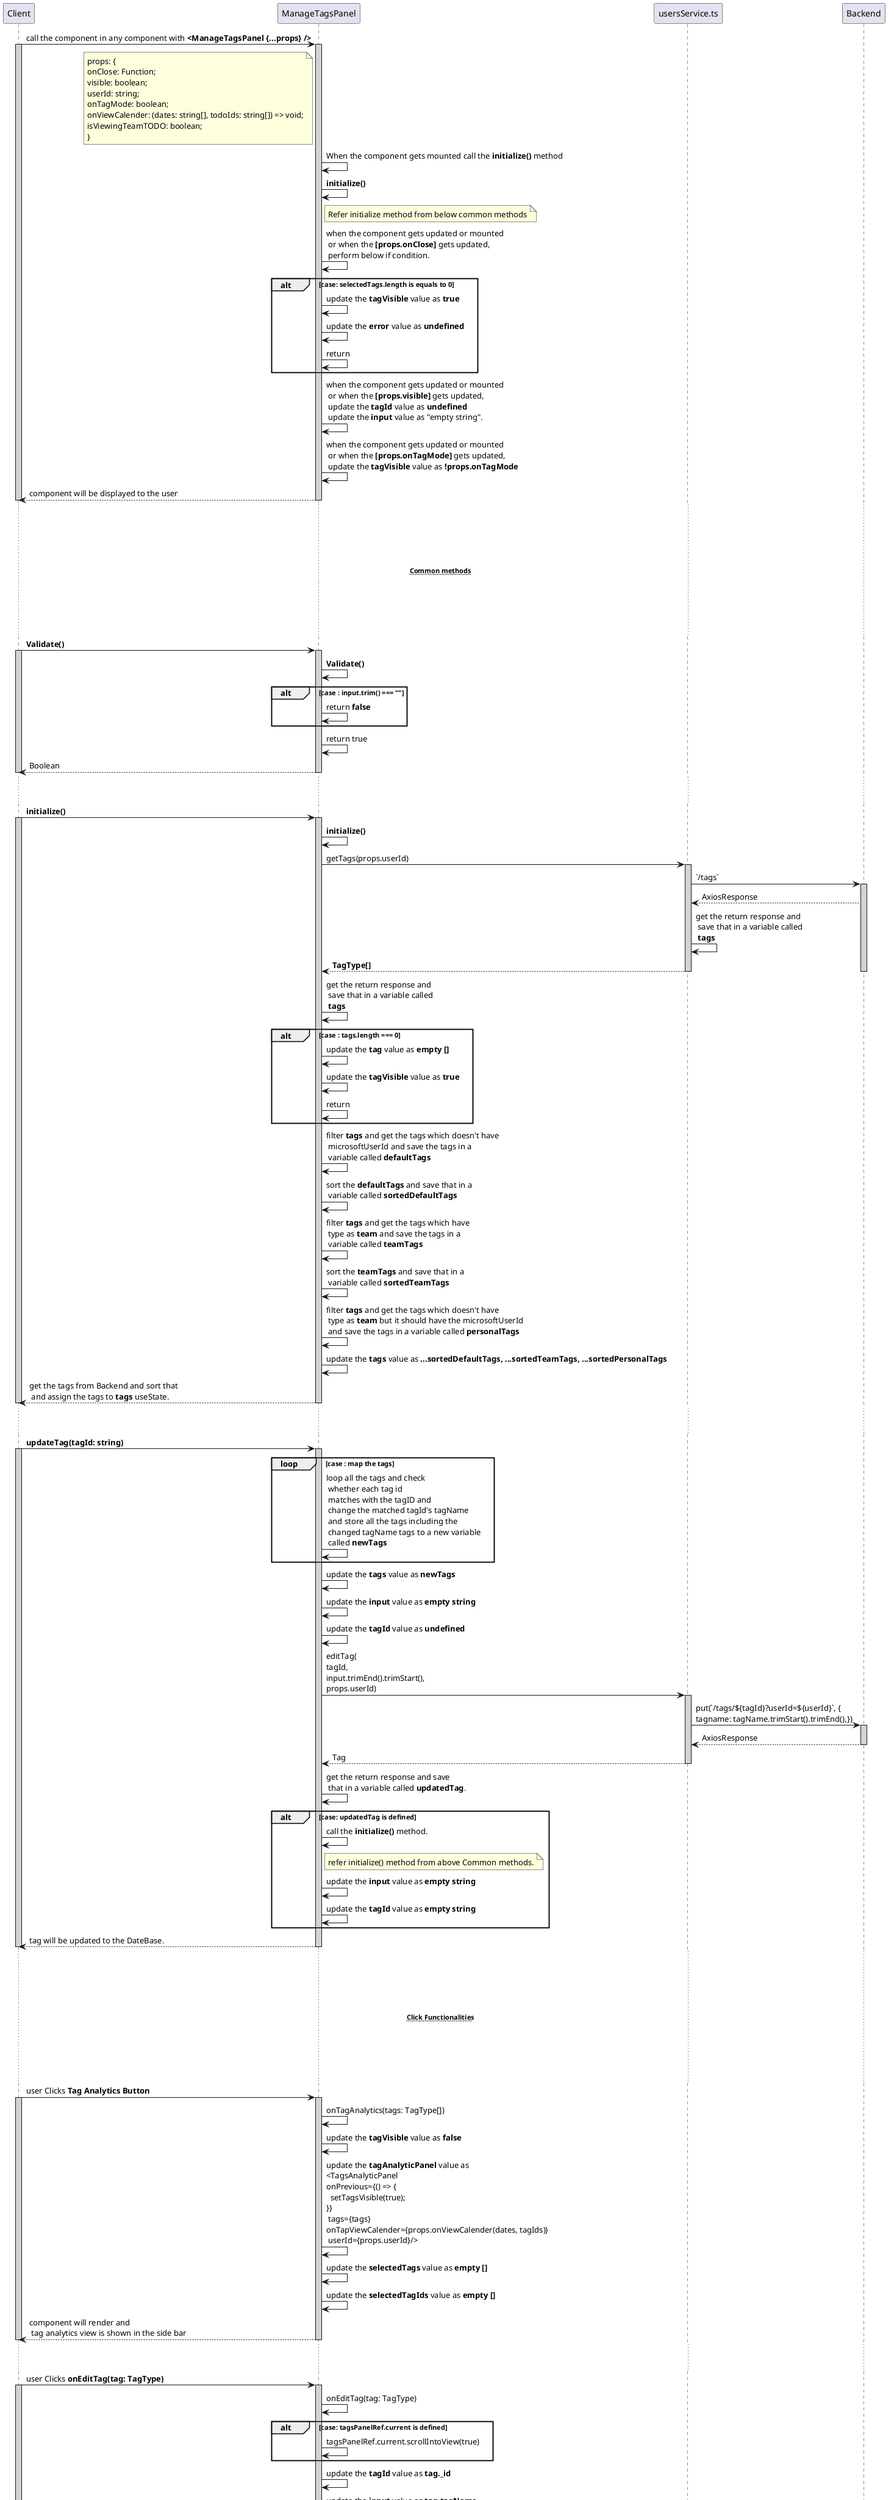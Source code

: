 @startuml manage tags panel
participant Client
participant ManageTagsPanel
participant usersService.ts
participant Backend

Client -> ManageTagsPanel : call the component in any component with **<ManageTagsPanel {...props} />**
activate Client #D3D3D3
    activate ManageTagsPanel #D3D3D3
        note left of ManageTagsPanel : props: {\nonClose: Function;\nvisible: boolean;\nuserId: string;\nonTagMode: boolean;\nonViewCalender: (dates: string[], todoIds: string[]) => void;\nisViewingTeamTODO: boolean;\n}
        ManageTagsPanel -> ManageTagsPanel : When the component gets mounted call the **initialize()** method
        ManageTagsPanel -> ManageTagsPanel : **initialize()**
        note right of ManageTagsPanel : Refer initialize method from below common methods
        ManageTagsPanel -> ManageTagsPanel : when the component gets updated or mounted\n or when the **[props.onClose]** gets updated,\n perform below if condition.
        alt case: selectedTags.length is equals to 0
            ManageTagsPanel -> ManageTagsPanel : update the **tagVisible** value as **true**
            ManageTagsPanel -> ManageTagsPanel : update the **error** value as **undefined**  
            ManageTagsPanel -> ManageTagsPanel : return
        end
        ManageTagsPanel -> ManageTagsPanel :  when the component gets updated or mounted\n or when the **[props.visible]** gets updated,\n update the **tagId** value as **undefined**\n update the **input** value as "empty string".
        ManageTagsPanel -> ManageTagsPanel :  when the component gets updated or mounted\n or when the **[props.onTagMode]** gets updated,\n update the **tagVisible** value as **!props.onTagMode**
        Client <-- ManageTagsPanel : component will be displayed to the user
    deactivate ManageTagsPanel
deactivate Client

... ...
... ...
...~~**Common methods**~~ ...
... ...
... ...

Client -> ManageTagsPanel : **Validate()**
activate Client #D3D3D3
    activate ManageTagsPanel #D3D3D3
        ManageTagsPanel -> ManageTagsPanel : **Validate()**
        alt case : input.trim() === ""
            ManageTagsPanel -> ManageTagsPanel : return **false**
        end
        ManageTagsPanel -> ManageTagsPanel : return true
        Client <-- ManageTagsPanel : Boolean
    deactivate ManageTagsPanel
deactivate Client

... ...

Client -> ManageTagsPanel : **initialize()**
activate Client #D3D3D3
    activate ManageTagsPanel #D3D3D3
        ManageTagsPanel -> ManageTagsPanel : **initialize()**
        ManageTagsPanel -> usersService.ts : getTags(props.userId)
        activate usersService.ts #D3D3D3
            usersService.ts ->  Backend : `/tags`
            activate Backend #D3D3D3
                usersService.ts <-- Backend : AxiosResponse
                usersService.ts -> usersService.ts : get the return response and\n save that in a variable called\n **tags**
                ManageTagsPanel <-- usersService.ts : **TagType[]**
            deactivate Backend
        deactivate usersService.ts
        ManageTagsPanel -> ManageTagsPanel : get the return response and\n save that in a variable called\n **tags**
        alt case : tags.length === 0
            ManageTagsPanel -> ManageTagsPanel : update the **tag** value as **empty []**
            ManageTagsPanel -> ManageTagsPanel : update the **tagVisible** value as **true**
            ManageTagsPanel -> ManageTagsPanel : return
        end
        ManageTagsPanel -> ManageTagsPanel : filter **tags** and get the tags which doesn't have\n microsoftUserId and save the tags in a\n variable called **defaultTags**
        ManageTagsPanel -> ManageTagsPanel : sort the **defaultTags** and save that in a\n variable called **sortedDefaultTags**
        ManageTagsPanel -> ManageTagsPanel : filter **tags** and get the tags which have\n type as **team** and save the tags in a\n variable called **teamTags**
        ManageTagsPanel -> ManageTagsPanel : sort the **teamTags** and save that in a\n variable called **sortedTeamTags**
        ManageTagsPanel -> ManageTagsPanel : filter **tags** and get the tags which doesn't have\n type as **team** but it should have the microsoftUserId\n and save the tags in a variable called **personalTags**
        ManageTagsPanel -> ManageTagsPanel  : update the **tags** value as **...sortedDefaultTags, ...sortedTeamTags, ...sortedPersonalTags**
        Client <-- ManageTagsPanel : get the tags from Backend and sort that\n and assign the tags to **tags** useState.
    deactivate ManageTagsPanel
deactivate Client

... ...

Client -> ManageTagsPanel : **updateTag(tagId: string)**
activate Client #D3D3D3
    activate ManageTagsPanel #D3D3D3
        loop case : map the tags
            ManageTagsPanel -> ManageTagsPanel : loop all the tags and check\n whether each tag id\n matches with the tagID and\n change the matched tagId's tagName\n and store all the tags including the\n changed tagName tags to a new variable\n called **newTags**
        end
        ManageTagsPanel -> ManageTagsPanel : update the **tags** value as **newTags**
        ManageTagsPanel -> ManageTagsPanel : update the **input** value as **empty string**
        ManageTagsPanel -> ManageTagsPanel : update the **tagId** value as **undefined**
        ManageTagsPanel -> usersService.ts : editTag(\ntagId,\ninput.trimEnd().trimStart(),\nprops.userId)
        activate usersService.ts #D3D3D3
            usersService.ts -> Backend : put(`/tags/${tagId}?userId=${userId}`, {\ntagname: tagName.trimStart().trimEnd(),})
            activate Backend #D3D3D3
                usersService.ts <-- Backend : AxiosResponse
            deactivate Backend
            ManageTagsPanel <-- usersService.ts : Tag
        deactivate usersService.ts 
        ManageTagsPanel -> ManageTagsPanel : get the return response and save\n that in a variable called **updatedTag**.
        alt case: updatedTag is defined
            ManageTagsPanel -> ManageTagsPanel : call the **initialize()** method.
            note right of ManageTagsPanel : refer initialize() method from above Common methods.
            ManageTagsPanel -> ManageTagsPanel : update the **input** value as **empty string**
            ManageTagsPanel -> ManageTagsPanel : update the **tagId** value as **empty string**
        end
        Client <-- ManageTagsPanel : tag will be updated to the DateBase.
    deactivate ManageTagsPanel
deactivate Client

... ...
... ...
...~~**Click Functionalities**~~ ...
... ...
... ...

Client -> ManageTagsPanel : user Clicks **Tag Analytics Button**
activate Client #D3D3D3
    activate ManageTagsPanel #D3D3D3
        ManageTagsPanel -> ManageTagsPanel : onTagAnalytics(tags: TagType[])
        ManageTagsPanel -> ManageTagsPanel : update the **tagVisible** value as **false**
        ManageTagsPanel -> ManageTagsPanel : update the **tagAnalyticPanel** value as \n<TagsAnalyticPanel\nonPrevious={() => {\n  setTagsVisible(true);\n}}\n tags={tags}\nonTapViewCalender={props.onViewCalender(dates, tagIds)}\n userId={props.userId}/>
        ManageTagsPanel -> ManageTagsPanel : update the **selectedTags** value as **empty []**
        ManageTagsPanel -> ManageTagsPanel : update the **selectedTagIds** value as **empty []**
        Client <-- ManageTagsPanel : component will render and\n tag analytics view is shown in the side bar
    deactivate ManageTagsPanel
deactivate Client

... ...

Client -> ManageTagsPanel : user Clicks **onEditTag(tag: TagType)**
activate Client #D3D3D3
    activate ManageTagsPanel #D3D3D3
        ManageTagsPanel -> ManageTagsPanel : onEditTag(tag: TagType)
        alt case: tagsPanelRef.current is defined
            ManageTagsPanel -> ManageTagsPanel : tagsPanelRef.current.scrollIntoView(true)
        end
        ManageTagsPanel -> ManageTagsPanel : update the **tagId** value as **tag._id**
        ManageTagsPanel -> ManageTagsPanel : update the **input** value as **tag.tagName**
        ManageTagsPanel -> ManageTagsPanel : update the **error** value as **undefined**
        Client <-- ManageTagsPanel : clicked text will be shown in the input field\n and user can able to edit the value
    deactivate ManageTagsPanel
deactivate Client

... ...

Client -> ManageTagsPanel : user Clicks **delete button** in manage tags panel
activate Client #D3D3D3
    activate ManageTagsPanel #D3D3D3
        ManageTagsPanel -> ManageTagsPanel : onDelteTag(deletedTag: TagType)
        ManageTagsPanel -> ManageTagsPanel : loop the **tags** and check whether the tag._id is\n equals to the deletedTag._id and remove the\n particular tag from the **tags** variable
        ManageTagsPanel -> ManageTagsPanel : update the **input** value as **empty string**
        ManageTagsPanel -> ManageTagsPanel : update the **tagId** value as **empty string**
        ManageTagsPanel -> usersService.ts : deleteTag(deletedTag._id, props.userId)
        activate usersService.ts #D3D3D3
            usersService.ts -> Backend : (DELETE) `/tags/${tagId}?userId=${userId}`
            activate Backend #D3D3D3
                usersService.ts <-- Backend : AxiosResponse
            deactivate Backend
            usersService.ts -> usersService.ts : get the return response\n and save that in a variable\n called **deletedTag**
            ManageTagsPanel <-- usersService.ts : Tag
        deactivate usersService.ts
        ManageTagsPanel -> ManageTagsPanel : ge the return response and\n save that in a variable called **tag**
        alt case: tag is defined
            ManageTagsPanel -> ManageTagsPanel : call **initialize()** method.
            note right of ManageTagsPanel : Refer the above **initialize()** method from common methods.
        end
        Client <-- ManageTagsPanel : User clicked tag will be deleted\n and remaining tags will be shown to the user.
    deactivate ManageTagsPanel
deactivate Client

... ...

Client -> ManageTagsPanel : user Clicks **Add Team Tag** || **Update Tag** || **+ Add Tag** button
activate Client #D3D3D3
    activate ManageTagsPanel #D3D3D3
        ManageTagsPanel -> ManageTagsPanel : onSubmit(type?: string)
        ManageTagsPanel -> ManageTagsPanel : validate(input)
        note right of ManageTagsPanel : Refer validate method\n from above common methods
        alt case: validate(input) returns false
            ManageTagsPanel -> ManageTagsPanel : update the **error** value as **"error"**
            ManageTagsPanel -> ManageTagsPanel : return
        end
        alt case : tagId is undefined
            ManageTagsPanel -> ManageTagsPanel : loop the tags and find\n whether the newly entered\n tag name matches with the already\n existing tag name and save the\n matched tag name in a variable called **existingTag**
            alt case: existingTag is defined
                ManageTagsPanel -> ManageTagsPanel : update the **input** value as **"empty string"**
                ManageTagsPanel -> ManageTagsPanel :  update the **tagId** value as **"undefined"**
                ManageTagsPanel -> ManageTagsPanel : notify the user with\n message:**Could not add new tag**\n descrption: **Tag with this name was already present**\n
                ManageTagsPanel -> ManageTagsPanel : return
            end
            ManageTagsPanel -> ManageTagsPanel : update the **spin** value as **"true"** (it will made the spin loader\n to start loading)
            ManageTagsPanel -> usersService.ts :  addTag(props.userId, input, type)
            activate usersService.ts #D3D3D3
                usersService.ts -> Backend : (POST)`/tags?userId=${userId}`, {\ntagname: tagName.trimStart().trimEnd(),\ntype: type,\n}
                activate Backend #D3D3D3
                    usersService.ts <-- Backend : AxiosResponse                    
                deactivate Backend
                usersService.ts -> usersService.ts : get the return response and\n save that in a variable called **createTag**
                ManageTagsPanel <-- usersService.ts : Tag
            deactivate usersService.ts
            ManageTagsPanel -> ManageTagsPanel : update the **spin** value as **"false"** (it will made the spin loader\n to stop loading and disable it)
            ManageTagsPanel -> ManageTagsPanel : update the **input** value as **empty string**
            ManageTagsPanel -> ManageTagsPanel : call **initialize()** method
            note right of ManageTagsPanel :  Refer the above **initialize()** method.
            ManageTagsPanel -> ManageTagsPanel : return
        end
        ManageTagsPanel -> ManageTagsPanel : loop the tags and find\n whether the newly entered\n tag name matches with the already\n existing tag name and save the\n matched tag name in a variable called **existingTag**
        alt case: existingTag is defined
            ManageTagsPanel -> ManageTagsPanel : update the **input** value as **empty string**
            ManageTagsPanel -> ManageTagsPanel : update the **tagId** value as **undefined**
            ManageTagsPanel -> ManageTagsPanel : notify the user with\n message:**Could not update the tag**\n descrption: **Tag with this name was already present**\n
            ManageTagsPanel -> ManageTagsPanel : return
        end
        ManageTagsPanel -> ManageTagsPanel : updateTag(tagId)
        note right of ManageTagsPanel : Refer the above **updateTag(tagId: string)** method from common methods.
        Client <-- ManageTagsPanel : Add || update the tag and the tag is shown in the manage tags panel
    deactivate ManageTagsPanel
deactivate Client

... ...

Client -> ManageTagsPanel : user Clicks || onSelect Table rows in manage tags panel
activate Client #D3D3D3
    activate ManageTagsPanel #D3D3D3
        ManageTagsPanel -> ManageTagsPanel : onChange in table occurs
        activate ManageTagsPanel #D16587
            ManageTagsPanel ->  ManageTagsPanel : update the **selectedTagIds** value as **selectedRowKeys**, which is nothing but selectedTagIds
            ManageTagsPanel ->  ManageTagsPanel :  update the **selectedTags** value as the selectedRows,\n we can get the selectedRows values from ant-d table
        deactivate ManageTagsPanel
        Client <-- ManageTagsPanel : selected tags will be highlighted and saved to the particular useState
    deactivate ManageTagsPanel
deactivate Client

... ...

Client -> ManageTagsPanel : user Clicks outside of sideBar for closing the sideBar
activate Client #D3D3D3
    activate ManageTagsPanel #D3D3D3
        ManageTagsPanel -> ManageTagsPanel : onClose in Drawer triggers
        activate ManageTagsPanel #D16587
            ManageTagsPanel ->  ManageTagsPanel : call props.onClose()
            ManageTagsPanel ->  ManageTagsPanel : update the **tagId** value as **undefined**
            ManageTagsPanel ->  ManageTagsPanel : update the **error** value as **undefined**
        deactivate ManageTagsPanel
        Client <-- ManageTagsPanel : manage tags panel will be closed
    deactivate ManageTagsPanel
deactivate Client

... ...
... ...
...~~**Change Functionalities**~~ ...
... ...
... ...

Client -> ManageTagsPanel : User onChange values in input text field on manage tags panel
activate Client #D3D3D3
    activate ManageTagsPanel #D3D3D3
        ManageTagsPanel -> ManageTagsPanel : onInputChange(text: string)
        ManageTagsPanel -> ManageTagsPanel : update the **input** value as **text**
        ManageTagsPanel -> ManageTagsPanel : validate(text) 
        note right of ManageTagsPanel : Refer validate method\n from above common methods
        alt case : validate(text) returns true
            ManageTagsPanel -> ManageTagsPanel : update the **error** value as **undefined**
            ManageTagsPanel -> ManageTagsPanel : return
        end
        Client <-- ManageTagsPanel : User onChanges value\n will be displayed to the user
    deactivate ManageTagsPanel
deactivate Client

@enduml